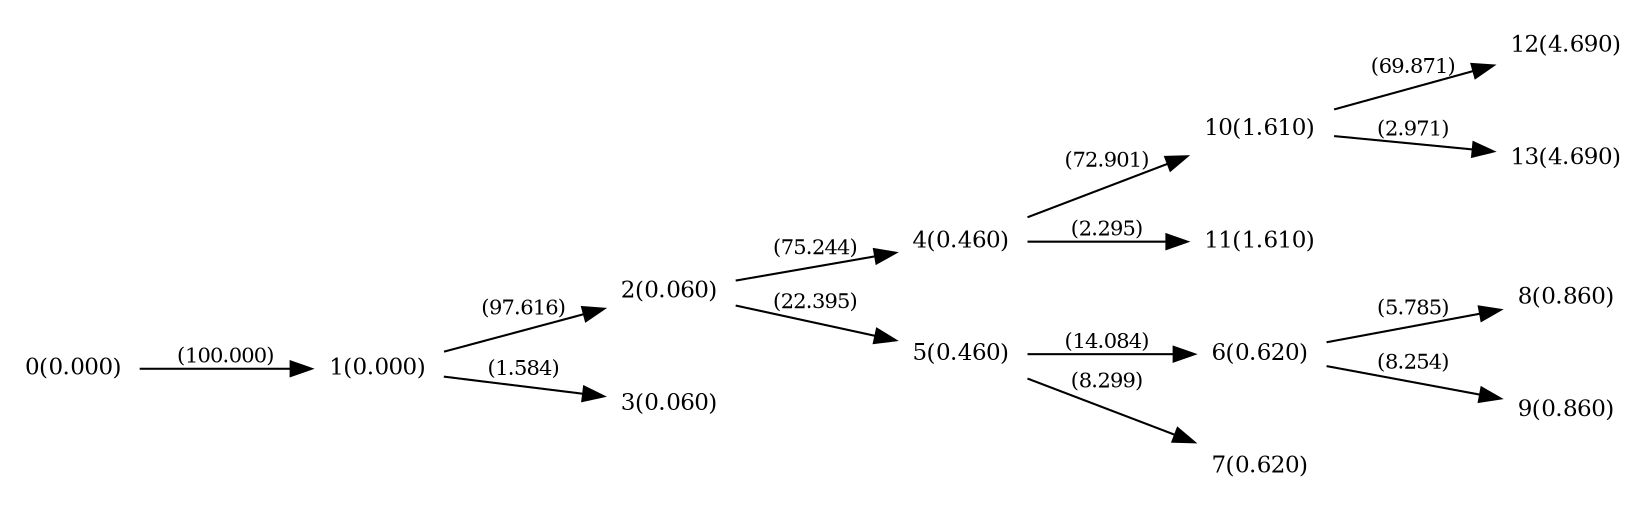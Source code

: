 digraph "graph" {

rankdir="LR";
node [shape=plaintext, fontsize=11];
edge [fontsize=10];

0 [label="0(0.000)"];
1 [label="1(0.000)"];
2 [label="2(0.060)"];
3 [label="3(0.060)"];
4 [label="4(0.460)"];
5 [label="5(0.460)"];
6 [label="6(0.620)"];
7 [label="7(0.620)"];
8 [label="8(0.860)"];
9 [label="9(0.860)"];
10 [label="10(1.610)"];
11 [label="11(1.610)"];
12 [label="12(4.690)"];
13 [label="13(4.690)"];

0->1 [label="(100.000)"];
1->2 [label="(97.616)"];
1->3 [label="(1.584)"];
2->4 [label="(75.244)"];
2->5 [label="(22.395)"];
5->6 [label="(14.084)"];
5->7 [label="(8.299)"];
6->8 [label="(5.785)"];
6->9 [label="(8.254)"];
4->10 [label="(72.901)"];
4->11 [label="(2.295)"];
10->12 [label="(69.871)"];
10->13 [label="(2.971)"];

}
